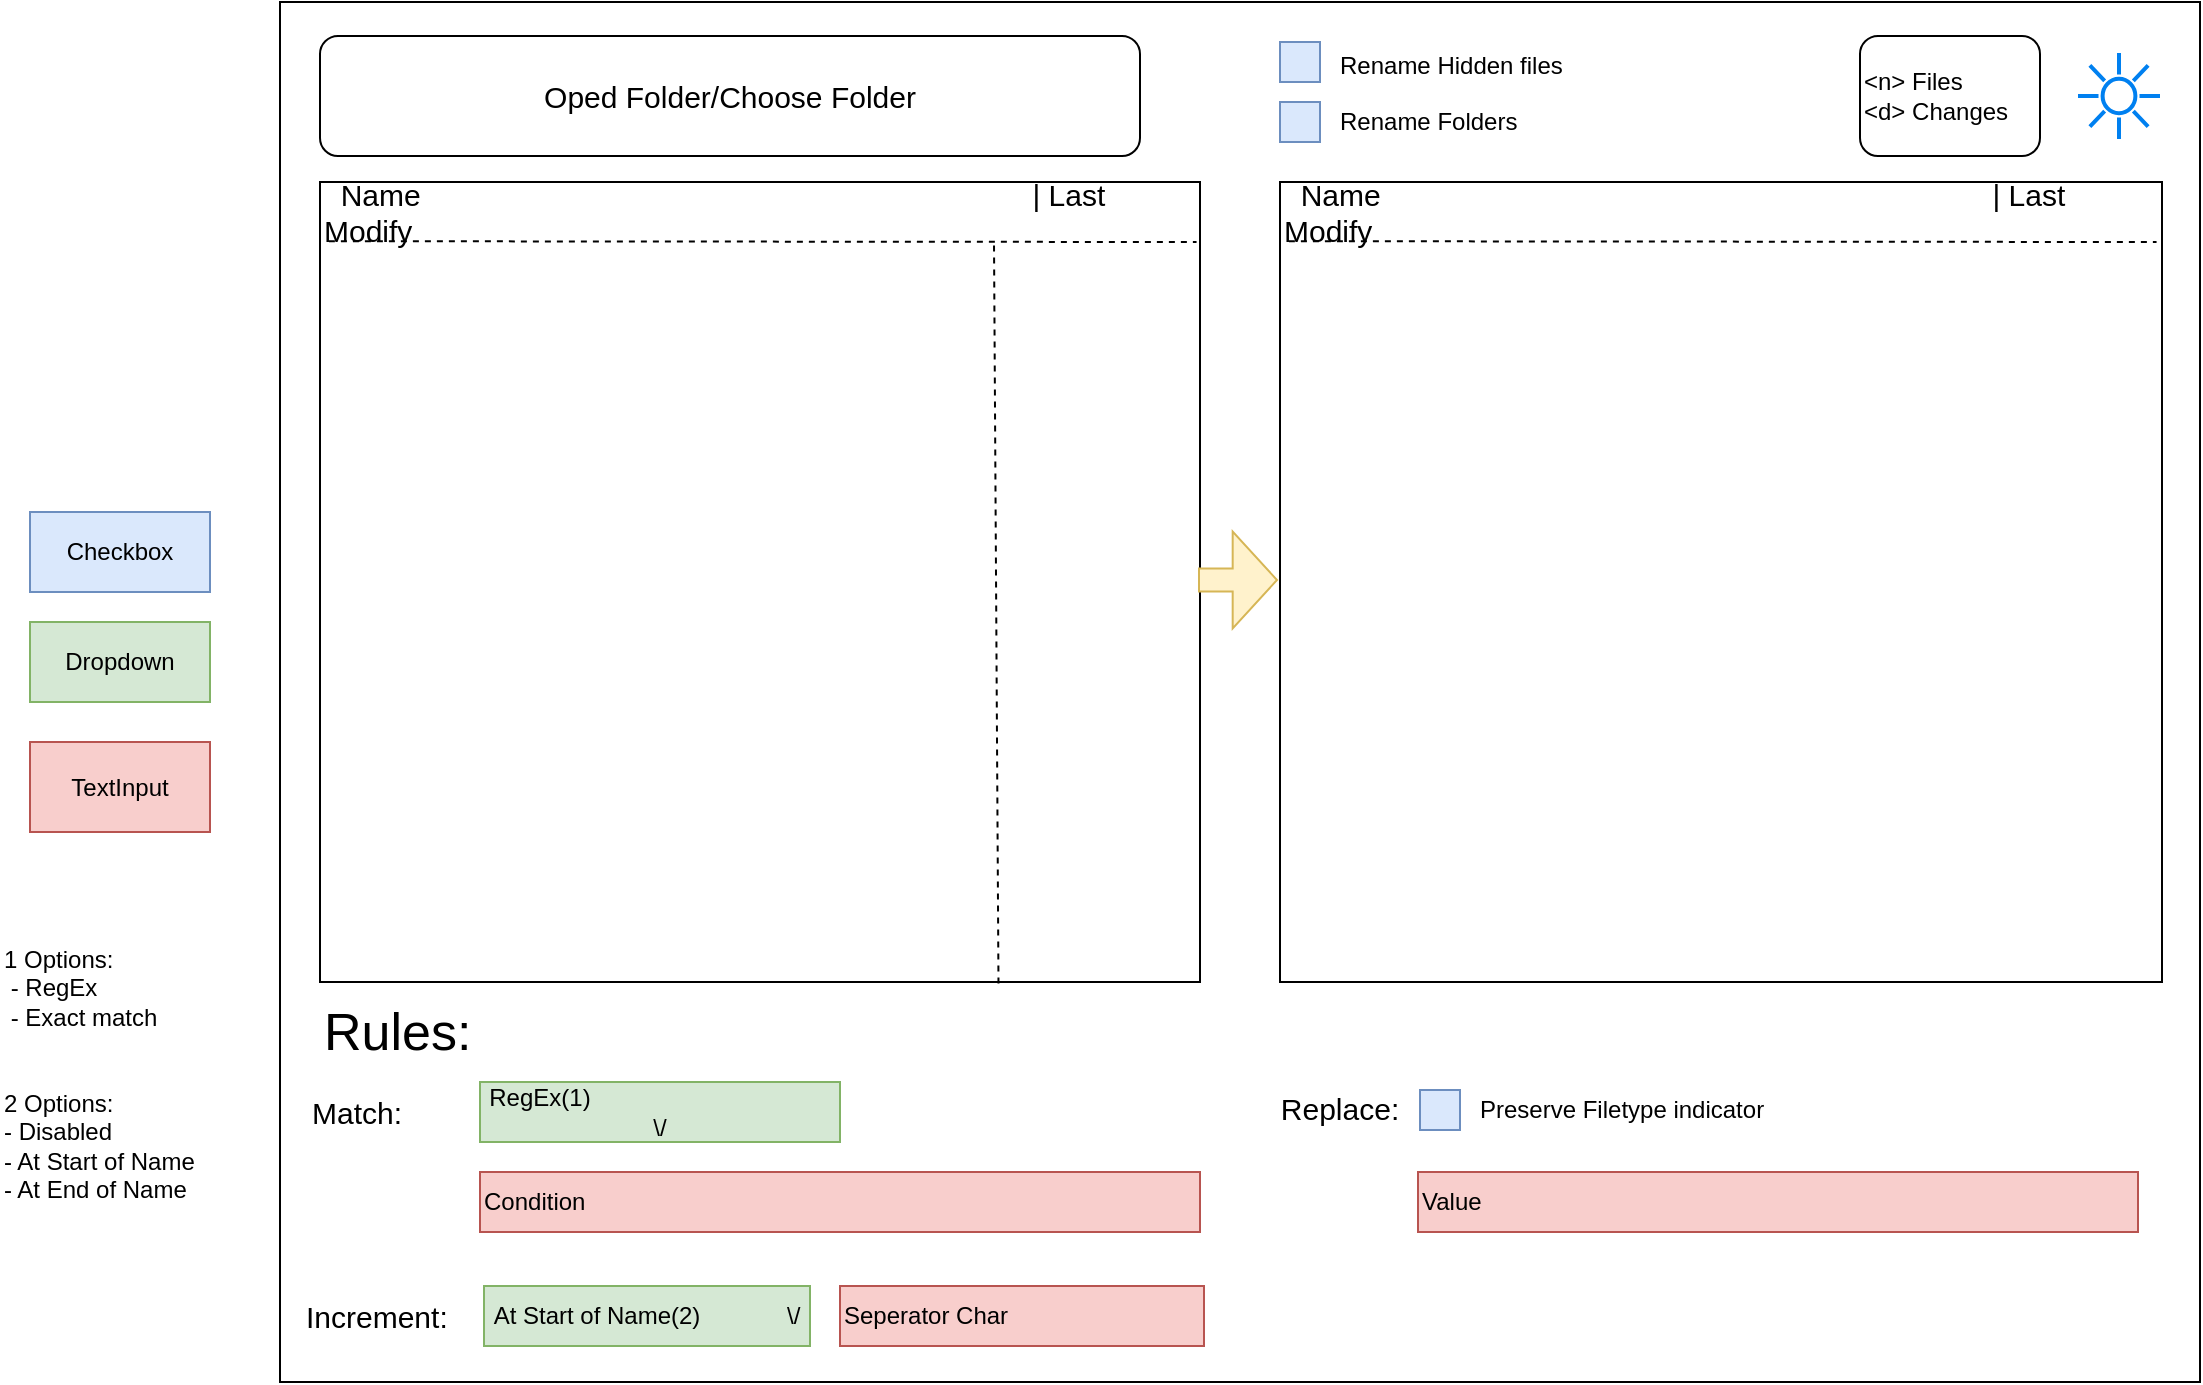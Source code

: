 <mxfile version="22.1.22" type="embed">
  <diagram id="wyF1twGbHwLOEpnf4AD7" name="Page-1">
    <mxGraphModel dx="1377" dy="800" grid="1" gridSize="15" guides="1" tooltips="1" connect="1" arrows="1" fold="1" page="1" pageScale="1" pageWidth="850" pageHeight="1100" math="0" shadow="0">
      <root>
        <mxCell id="0" />
        <mxCell id="1" parent="0" />
        <mxCell id="Jia5Jn5Cg-_UFxBT41QY-1" value="" style="rounded=0;whiteSpace=wrap;html=1;" parent="1" vertex="1">
          <mxGeometry x="140" y="90" width="960" height="690" as="geometry" />
        </mxCell>
        <mxCell id="Jia5Jn5Cg-_UFxBT41QY-3" value="" style="rounded=0;whiteSpace=wrap;html=1;" parent="1" vertex="1">
          <mxGeometry x="160" y="180" width="440" height="400" as="geometry" />
        </mxCell>
        <mxCell id="Jia5Jn5Cg-_UFxBT41QY-4" value="" style="rounded=0;whiteSpace=wrap;html=1;" parent="1" vertex="1">
          <mxGeometry x="640" y="180" width="441" height="400" as="geometry" />
        </mxCell>
        <mxCell id="Jia5Jn5Cg-_UFxBT41QY-5" value="" style="shape=flexArrow;endArrow=classic;html=1;rounded=0;endWidth=35.789;endSize=7.053;fillColor=#fff2cc;strokeColor=#d6b656;width=11.579;" parent="1" edge="1">
          <mxGeometry width="50" height="50" relative="1" as="geometry">
            <mxPoint x="599" y="379" as="sourcePoint" />
            <mxPoint x="639" y="379" as="targetPoint" />
          </mxGeometry>
        </mxCell>
        <mxCell id="Jia5Jn5Cg-_UFxBT41QY-6" value="&lt;div style=&quot;font-size: 15px;&quot; align=&quot;left&quot;&gt;&amp;nbsp; Name &lt;span style=&quot;white-space: pre;&quot;&gt;&#x9;&lt;/span&gt;&lt;span style=&quot;white-space: pre;&quot;&gt;&#x9;&lt;/span&gt;&lt;span style=&quot;white-space: pre;&quot;&gt;&#x9;&lt;/span&gt;&lt;span style=&quot;white-space: pre;&quot;&gt;&#x9; &lt;/span&gt;&lt;span style=&quot;white-space: pre;&quot;&gt;&#x9;&lt;/span&gt;&lt;span style=&quot;white-space: pre;&quot;&gt;&#x9;&lt;/span&gt;&lt;span style=&quot;white-space: pre;&quot;&gt;&#x9;&lt;/span&gt;&lt;span style=&quot;white-space: pre;&quot;&gt;&#x9;&lt;/span&gt;&lt;span style=&quot;white-space: pre;&quot;&gt;&#x9;&lt;/span&gt;&amp;nbsp;&amp;nbsp;&amp;nbsp;&amp;nbsp; | Last Modify&lt;/div&gt;" style="text;html=1;align=left;verticalAlign=middle;whiteSpace=wrap;rounded=0;" parent="1" vertex="1">
          <mxGeometry x="160" y="180" width="440" height="30" as="geometry" />
        </mxCell>
        <mxCell id="Jia5Jn5Cg-_UFxBT41QY-7" value="" style="endArrow=none;dashed=1;html=1;rounded=0;exitX=0.001;exitY=0.079;exitDx=0;exitDy=0;exitPerimeter=0;entryX=0.987;entryY=1.067;entryDx=0;entryDy=0;entryPerimeter=0;" parent="1" edge="1">
          <mxGeometry width="50" height="50" relative="1" as="geometry">
            <mxPoint x="164.44" y="209.6" as="sourcePoint" />
            <mxPoint x="598.28" y="210.01" as="targetPoint" />
          </mxGeometry>
        </mxCell>
        <mxCell id="Jia5Jn5Cg-_UFxBT41QY-8" value="" style="endArrow=none;dashed=1;html=1;rounded=0;exitX=0.771;exitY=1.002;exitDx=0;exitDy=0;exitPerimeter=0;" parent="1" source="Jia5Jn5Cg-_UFxBT41QY-3" edge="1">
          <mxGeometry width="50" height="50" relative="1" as="geometry">
            <mxPoint x="501.08" y="582.4" as="sourcePoint" />
            <mxPoint x="497" y="210" as="targetPoint" />
          </mxGeometry>
        </mxCell>
        <mxCell id="Jia5Jn5Cg-_UFxBT41QY-9" value="&lt;div style=&quot;font-size: 15px;&quot; align=&quot;left&quot;&gt;&amp;nbsp; Name &lt;span style=&quot;white-space: pre;&quot;&gt;&#x9;&lt;/span&gt;&lt;span style=&quot;white-space: pre;&quot;&gt;&#x9;&lt;/span&gt;&lt;span style=&quot;white-space: pre;&quot;&gt;&#x9;&lt;/span&gt;&lt;span style=&quot;white-space: pre;&quot;&gt;&#x9; &lt;/span&gt;&lt;span style=&quot;white-space: pre;&quot;&gt;&#x9;&lt;/span&gt;&lt;span style=&quot;white-space: pre;&quot;&gt;&#x9;&lt;/span&gt;&lt;span style=&quot;white-space: pre;&quot;&gt;&#x9;&lt;/span&gt;&lt;span style=&quot;white-space: pre;&quot;&gt;&#x9;&lt;/span&gt;&lt;span style=&quot;white-space: pre;&quot;&gt;&#x9;&lt;/span&gt;&amp;nbsp;&amp;nbsp;&amp;nbsp;&amp;nbsp; | Last Modify&lt;/div&gt;" style="text;html=1;align=left;verticalAlign=middle;whiteSpace=wrap;rounded=0;" parent="1" vertex="1">
          <mxGeometry x="640" y="180" width="440" height="30" as="geometry" />
        </mxCell>
        <mxCell id="Jia5Jn5Cg-_UFxBT41QY-10" value="" style="endArrow=none;dashed=1;html=1;rounded=0;exitX=0.001;exitY=0.079;exitDx=0;exitDy=0;exitPerimeter=0;entryX=0.987;entryY=1.067;entryDx=0;entryDy=0;entryPerimeter=0;" parent="1" edge="1">
          <mxGeometry width="50" height="50" relative="1" as="geometry">
            <mxPoint x="644.44" y="209.6" as="sourcePoint" />
            <mxPoint x="1078.28" y="210.01" as="targetPoint" />
          </mxGeometry>
        </mxCell>
        <mxCell id="Jia5Jn5Cg-_UFxBT41QY-11" value="&lt;font style=&quot;font-size: 15px;&quot;&gt;Oped Folder/Choose Folder&lt;/font&gt;" style="rounded=1;whiteSpace=wrap;html=1;" parent="1" vertex="1">
          <mxGeometry x="160" y="107" width="410" height="60" as="geometry" />
        </mxCell>
        <mxCell id="Jia5Jn5Cg-_UFxBT41QY-12" value="&lt;div align=&quot;left&quot;&gt;&amp;lt;n&amp;gt; Files&lt;/div&gt;&lt;div align=&quot;left&quot;&gt;&amp;lt;d&amp;gt; Changes&lt;/div&gt;" style="rounded=1;whiteSpace=wrap;html=1;align=left;" parent="1" vertex="1">
          <mxGeometry x="930" y="107" width="90" height="60" as="geometry" />
        </mxCell>
        <mxCell id="Jia5Jn5Cg-_UFxBT41QY-15" value="" style="rounded=0;whiteSpace=wrap;html=1;fillColor=#dae8fc;strokeColor=#6c8ebf;" parent="1" vertex="1">
          <mxGeometry x="640" y="110" width="20" height="20" as="geometry" />
        </mxCell>
        <mxCell id="Jia5Jn5Cg-_UFxBT41QY-16" value="" style="rounded=0;whiteSpace=wrap;html=1;fillColor=#dae8fc;strokeColor=#6c8ebf;" parent="1" vertex="1">
          <mxGeometry x="640" y="140" width="20" height="20" as="geometry" />
        </mxCell>
        <mxCell id="Jia5Jn5Cg-_UFxBT41QY-17" value="Rename Hidden files" style="text;html=1;align=left;verticalAlign=middle;whiteSpace=wrap;rounded=0;" parent="1" vertex="1">
          <mxGeometry x="668" y="107" width="220" height="30" as="geometry" />
        </mxCell>
        <mxCell id="Jia5Jn5Cg-_UFxBT41QY-18" value="Rename Folders" style="text;html=1;align=left;verticalAlign=middle;whiteSpace=wrap;rounded=0;" parent="1" vertex="1">
          <mxGeometry x="668" y="135" width="220" height="30" as="geometry" />
        </mxCell>
        <mxCell id="Jia5Jn5Cg-_UFxBT41QY-19" value="Rules:" style="text;html=1;align=left;verticalAlign=middle;whiteSpace=wrap;rounded=0;fontSize=26;" parent="1" vertex="1">
          <mxGeometry x="160" y="590" width="140" height="30" as="geometry" />
        </mxCell>
        <mxCell id="Jia5Jn5Cg-_UFxBT41QY-20" value="Match:" style="text;html=1;align=left;verticalAlign=middle;whiteSpace=wrap;rounded=0;fontSize=15;" parent="1" vertex="1">
          <mxGeometry x="154" y="630" width="60" height="30" as="geometry" />
        </mxCell>
        <mxCell id="Jia5Jn5Cg-_UFxBT41QY-21" value="RegEx(1)&amp;nbsp;&amp;nbsp;&amp;nbsp;&amp;nbsp;&amp;nbsp;&amp;nbsp;&amp;nbsp;&amp;nbsp;&amp;nbsp;&amp;nbsp;&amp;nbsp;&amp;nbsp;&amp;nbsp;&amp;nbsp;&amp;nbsp;&amp;nbsp;&amp;nbsp;&amp;nbsp;&amp;nbsp;&amp;nbsp;&amp;nbsp;&amp;nbsp;&amp;nbsp;&amp;nbsp;&amp;nbsp;&amp;nbsp;&amp;nbsp;&amp;nbsp;&amp;nbsp;&amp;nbsp;&amp;nbsp;&amp;nbsp;&amp;nbsp;&amp;nbsp;&amp;nbsp;&amp;nbsp; \/" style="rounded=0;whiteSpace=wrap;html=1;fillColor=#d5e8d4;strokeColor=#82b366;" parent="1" vertex="1">
          <mxGeometry x="240" y="630" width="180" height="30" as="geometry" />
        </mxCell>
        <mxCell id="Jia5Jn5Cg-_UFxBT41QY-23" value="&lt;div&gt;1 Options:&lt;/div&gt;&lt;div&gt;&amp;nbsp;- RegEx&lt;/div&gt;&lt;div&gt;&amp;nbsp;- Exact match&lt;/div&gt;&lt;div&gt;&lt;br&gt;&lt;/div&gt;&lt;div&gt;&lt;br&gt;&lt;/div&gt;&lt;div&gt;2 Options:&lt;/div&gt;&lt;div&gt;- Disabled&lt;/div&gt;&lt;div&gt;- At Start of Name&lt;/div&gt;&lt;div&gt;- At End of Name&lt;/div&gt;" style="text;html=1;align=left;verticalAlign=top;whiteSpace=wrap;rounded=0;" parent="1" vertex="1">
          <mxGeometry y="555" width="120" height="150" as="geometry" />
        </mxCell>
        <mxCell id="Jia5Jn5Cg-_UFxBT41QY-24" value="Checkbox" style="rounded=0;whiteSpace=wrap;html=1;fillColor=#dae8fc;strokeColor=#6c8ebf;" parent="1" vertex="1">
          <mxGeometry x="15" y="345" width="90" height="40" as="geometry" />
        </mxCell>
        <mxCell id="Jia5Jn5Cg-_UFxBT41QY-25" value="Dropdown" style="rounded=0;whiteSpace=wrap;html=1;fillColor=#d5e8d4;strokeColor=#82b366;" parent="1" vertex="1">
          <mxGeometry x="15" y="400" width="90" height="40" as="geometry" />
        </mxCell>
        <mxCell id="Jia5Jn5Cg-_UFxBT41QY-26" value="TextInput" style="rounded=0;whiteSpace=wrap;html=1;fillColor=#f8cecc;strokeColor=#b85450;" parent="1" vertex="1">
          <mxGeometry x="15" y="460" width="90" height="45" as="geometry" />
        </mxCell>
        <mxCell id="Jia5Jn5Cg-_UFxBT41QY-27" value="Condition" style="rounded=0;whiteSpace=wrap;html=1;fillColor=#f8cecc;strokeColor=#b85450;align=left;" parent="1" vertex="1">
          <mxGeometry x="240" y="675" width="360" height="30" as="geometry" />
        </mxCell>
        <mxCell id="Jia5Jn5Cg-_UFxBT41QY-28" value="Replace:" style="text;html=1;align=center;verticalAlign=middle;whiteSpace=wrap;rounded=0;fontSize=15;" parent="1" vertex="1">
          <mxGeometry x="640" y="628" width="60" height="30" as="geometry" />
        </mxCell>
        <mxCell id="Jia5Jn5Cg-_UFxBT41QY-29" value="Value" style="rounded=0;whiteSpace=wrap;html=1;fillColor=#f8cecc;strokeColor=#b85450;align=left;" parent="1" vertex="1">
          <mxGeometry x="709" y="675" width="360" height="30" as="geometry" />
        </mxCell>
        <mxCell id="Jia5Jn5Cg-_UFxBT41QY-30" value="Increment:" style="text;html=1;align=left;verticalAlign=middle;whiteSpace=wrap;rounded=0;fontSize=15;" parent="1" vertex="1">
          <mxGeometry x="151" y="732" width="95" height="30" as="geometry" />
        </mxCell>
        <mxCell id="Jia5Jn5Cg-_UFxBT41QY-31" value="At Start of Name(2)&amp;nbsp;&amp;nbsp;&amp;nbsp;&amp;nbsp;&amp;nbsp;&amp;nbsp;&amp;nbsp;&amp;nbsp;&amp;nbsp;&amp;nbsp;&amp;nbsp;&amp;nbsp; \/" style="rounded=0;whiteSpace=wrap;html=1;fillColor=#d5e8d4;strokeColor=#82b366;" parent="1" vertex="1">
          <mxGeometry x="242" y="732" width="163" height="30" as="geometry" />
        </mxCell>
        <mxCell id="Jia5Jn5Cg-_UFxBT41QY-32" value="Seperator Char" style="rounded=0;whiteSpace=wrap;html=1;fillColor=#f8cecc;strokeColor=#b85450;align=left;" parent="1" vertex="1">
          <mxGeometry x="420" y="732" width="182" height="30" as="geometry" />
        </mxCell>
        <mxCell id="Jia5Jn5Cg-_UFxBT41QY-33" value="" style="rounded=0;whiteSpace=wrap;html=1;fillColor=#dae8fc;strokeColor=#6c8ebf;" parent="1" vertex="1">
          <mxGeometry x="710" y="634" width="20" height="20" as="geometry" />
        </mxCell>
        <mxCell id="Jia5Jn5Cg-_UFxBT41QY-34" value="Preserve Filetype indicator" style="text;html=1;align=left;verticalAlign=middle;whiteSpace=wrap;rounded=0;" parent="1" vertex="1">
          <mxGeometry x="738" y="629" width="220" height="30" as="geometry" />
        </mxCell>
        <mxCell id="2" value="" style="html=1;verticalLabelPosition=bottom;align=center;labelBackgroundColor=#ffffff;verticalAlign=top;strokeWidth=2;strokeColor=#0080F0;shadow=0;dashed=0;shape=mxgraph.ios7.icons.sun;pointerEvents=1" vertex="1" parent="1">
          <mxGeometry x="1039" y="115.5" width="41" height="43" as="geometry" />
        </mxCell>
      </root>
    </mxGraphModel>
  </diagram>
</mxfile>
